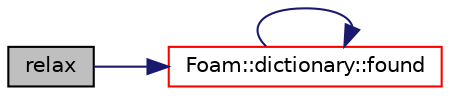 digraph "relax"
{
  bgcolor="transparent";
  edge [fontname="Helvetica",fontsize="10",labelfontname="Helvetica",labelfontsize="10"];
  node [fontname="Helvetica",fontsize="10",shape=record];
  rankdir="LR";
  Node1 [label="relax",height=0.2,width=0.4,color="black", fillcolor="grey75", style="filled", fontcolor="black"];
  Node1 -> Node2 [color="midnightblue",fontsize="10",style="solid",fontname="Helvetica"];
  Node2 [label="Foam::dictionary::found",height=0.2,width=0.4,color="red",URL="$a00526.html#ae9d6521e0e8d3956f9b49ddeb44877b8",tooltip="Search dictionary for given keyword. "];
  Node2 -> Node2 [color="midnightblue",fontsize="10",style="solid",fontname="Helvetica"];
}
